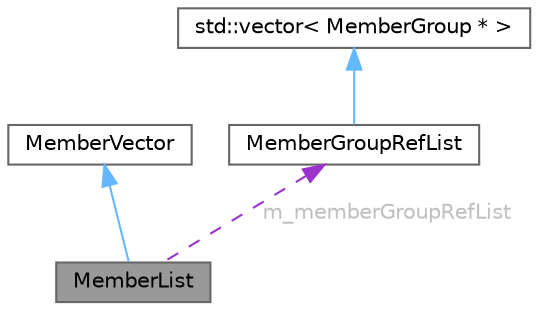 digraph "MemberList"
{
 // INTERACTIVE_SVG=YES
 // LATEX_PDF_SIZE
  bgcolor="transparent";
  edge [fontname=Helvetica,fontsize=10,labelfontname=Helvetica,labelfontsize=10];
  node [fontname=Helvetica,fontsize=10,shape=box,height=0.2,width=0.4];
  Node1 [id="Node000001",label="MemberList",height=0.2,width=0.4,color="gray40", fillcolor="grey60", style="filled", fontcolor="black",tooltip="A list of MemberDef objects as shown in documentation sections."];
  Node2 -> Node1 [id="edge1_Node000001_Node000002",dir="back",color="steelblue1",style="solid",tooltip=" "];
  Node2 [id="Node000002",label="MemberVector",height=0.2,width=0.4,color="gray40", fillcolor="white", style="filled",URL="$d1/d7d/class_member_vector.html",tooltip="A vector of MemberDef object."];
  Node3 -> Node1 [id="edge2_Node000001_Node000003",dir="back",color="darkorchid3",style="dashed",tooltip=" ",label=" m_memberGroupRefList",fontcolor="grey" ];
  Node3 [id="Node000003",label="MemberGroupRefList",height=0.2,width=0.4,color="gray40", fillcolor="white", style="filled",URL="$d4/d15/class_member_group_ref_list.html",tooltip=" "];
  Node4 -> Node3 [id="edge3_Node000003_Node000004",dir="back",color="steelblue1",style="solid",tooltip=" "];
  Node4 [id="Node000004",label="std::vector\< MemberGroup * \>",height=0.2,width=0.4,color="gray40", fillcolor="white", style="filled",tooltip=" "];
}
